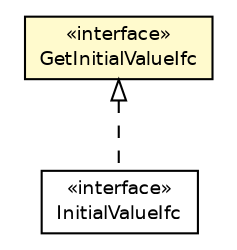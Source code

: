#!/usr/local/bin/dot
#
# Class diagram 
# Generated by UMLGraph version 5.4 (http://www.umlgraph.org/)
#

digraph G {
	edge [fontname="Helvetica",fontsize=10,labelfontname="Helvetica",labelfontsize=10];
	node [fontname="Helvetica",fontsize=10,shape=plaintext];
	nodesep=0.25;
	ranksep=0.5;
	// jsl.modeling.elements.variable.InitialValueIfc
	c86748 [label=<<table title="jsl.modeling.elements.variable.InitialValueIfc" border="0" cellborder="1" cellspacing="0" cellpadding="2" port="p" href="./InitialValueIfc.html">
		<tr><td><table border="0" cellspacing="0" cellpadding="1">
<tr><td align="center" balign="center"> &#171;interface&#187; </td></tr>
<tr><td align="center" balign="center"> InitialValueIfc </td></tr>
		</table></td></tr>
		</table>>, URL="./InitialValueIfc.html", fontname="Helvetica", fontcolor="black", fontsize=9.0];
	// jsl.modeling.elements.variable.GetInitialValueIfc
	c86752 [label=<<table title="jsl.modeling.elements.variable.GetInitialValueIfc" border="0" cellborder="1" cellspacing="0" cellpadding="2" port="p" bgcolor="lemonChiffon" href="./GetInitialValueIfc.html">
		<tr><td><table border="0" cellspacing="0" cellpadding="1">
<tr><td align="center" balign="center"> &#171;interface&#187; </td></tr>
<tr><td align="center" balign="center"> GetInitialValueIfc </td></tr>
		</table></td></tr>
		</table>>, URL="./GetInitialValueIfc.html", fontname="Helvetica", fontcolor="black", fontsize=9.0];
	//jsl.modeling.elements.variable.InitialValueIfc implements jsl.modeling.elements.variable.GetInitialValueIfc
	c86752:p -> c86748:p [dir=back,arrowtail=empty,style=dashed];
}

